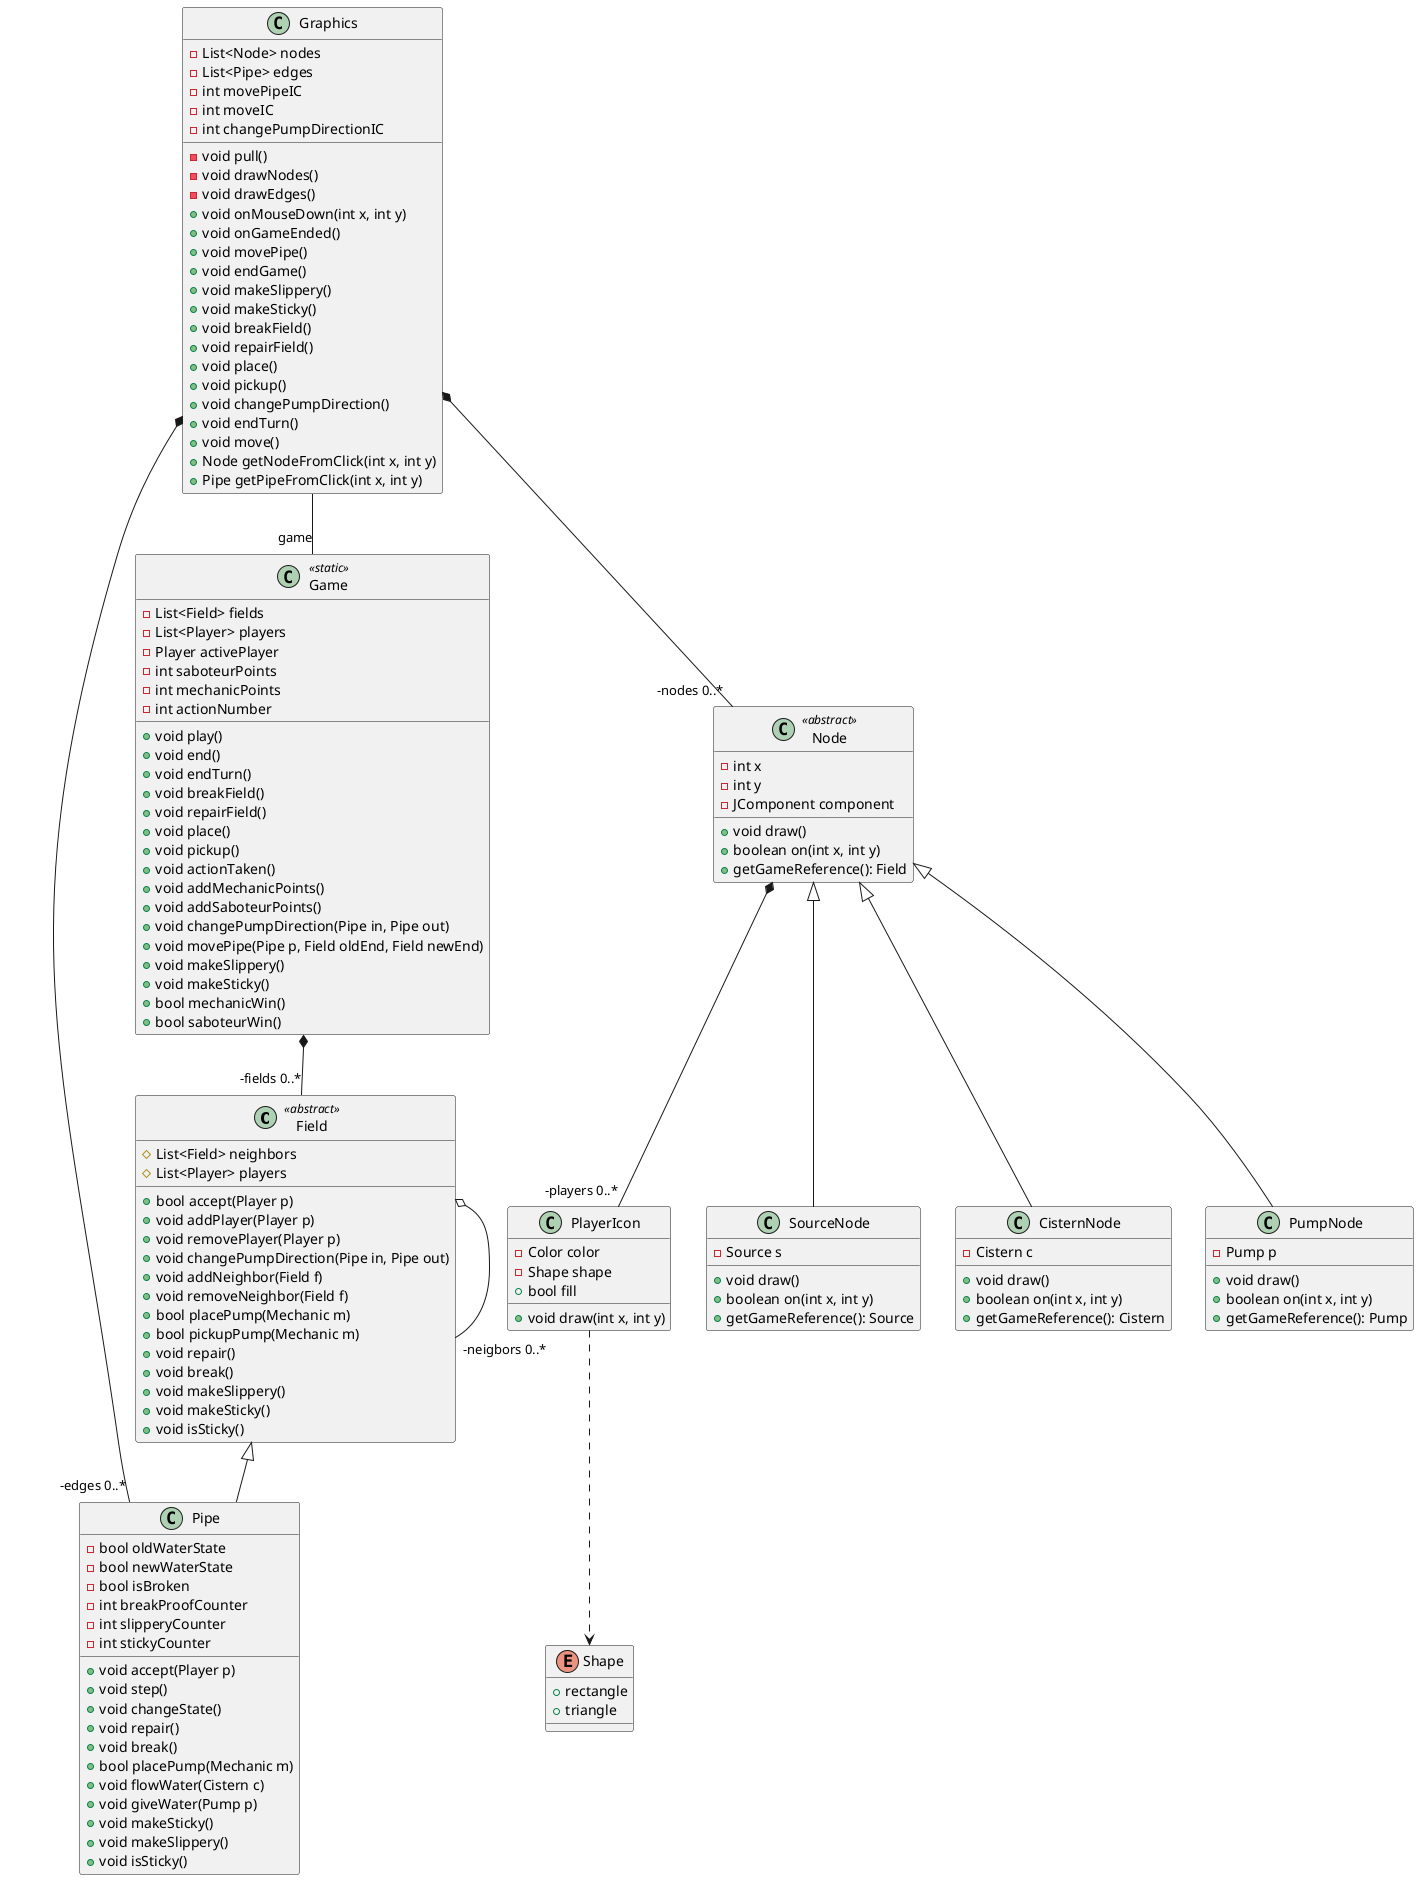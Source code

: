 @startuml new_class_diagram

' Mechanic -[dashed]-> Pump

' Pipe -[dashed]-|> Stateful
class Field <<abstract>> {
    #List<Field> neighbors
    #List<Player> players
    +bool accept(Player p)
    +void addPlayer(Player p)
    +void removePlayer(Player p)
    +void changePumpDirection(Pipe in, Pipe out)
    +void addNeighbor(Field f)
    +void removeNeighbor(Field f)
    +bool placePump(Mechanic m)
    +bool pickupPump(Mechanic m)
    +void repair()
    +void break()
    +void makeSlippery()
    +void makeSticky()
    +void isSticky()
}
Field o-- "-neigbors 0..*" Field

class Pipe extends Field {
    -bool oldWaterState
    -bool newWaterState
    -bool isBroken
    -int breakProofCounter
    -int slipperyCounter
    -int stickyCounter
    +void accept(Player p)
    +void step()
    +void changeState()
    +void repair()
    +void break()
    +bool placePump(Mechanic m)
    +void flowWater(Cistern c)
    +void giveWater(Pump p)
    +void makeSticky()
    +void makeSlippery()
    +void isSticky()
}
' Pipe -[dashed]|> Periodic
' Pipe -[dashed]-> Pump

class Game <<static>> {
    -List<Field> fields
    -List<Player> players
    -Player activePlayer
    -int saboteurPoints
    -int mechanicPoints
    -int actionNumber
    +void play()
    +void end()
    +void endTurn()
    +void breakField()
    +void repairField()
    +void place()
    +void pickup()
    +void actionTaken()
    +void addMechanicPoints()
    +void addSaboteurPoints()
    +void changePumpDirection(Pipe in, Pipe out)
    +void movePipe(Pipe p, Field oldEnd, Field newEnd)
    +void makeSlippery()
    +void makeSticky()
    +bool mechanicWin()
    +bool saboteurWin()
}

class Graphics {
    -List<Node> nodes
    -List<Pipe> edges
    -int movePipeIC
    -int moveIC
    -int changePumpDirectionIC
    -void pull()
    -void drawNodes()
    -void drawEdges()
    +void onMouseDown(int x, int y)
    +void onGameEnded()
    +void movePipe()
    +void endGame()
    +void makeSlippery()
    +void makeSticky()
    +void breakField()
    +void repairField()
    +void place()
    +void pickup()
    +void changePumpDirection()
    +void endTurn()
    +void move()
    +Node getNodeFromClick(int x, int y)
    +Pipe getPipeFromClick(int x, int y)
}

Graphics --"game" Game

Enum Shape {
    +rectangle
    +triangle
}

class PlayerIcon{
    -Color color
    -Shape shape
    +bool fill
    +void draw(int x, int y)
}

PlayerIcon -[dashed]-> Shape

class Node <<abstract>>{
    -int x
    -int y
    -JComponent component
    +void draw()
    +boolean on(int x, int y)
    +getGameReference(): Field
}

class SourceNode extends Node{
    -Source s
    +void draw()
    +boolean on(int x, int y)
    +getGameReference(): Source
}

class CisternNode extends Node{
    -Cistern c
    +void draw()
    +boolean on(int x, int y)
    +getGameReference(): Cistern
}

class PumpNode extends Node{
    -Pump p
    +void draw()
    +boolean on(int x, int y)
    +getGameReference(): Pump
}
Graphics *-- "-nodes 0..*" Node
Graphics *-- "-edges 0..*" Pipe
Node *-- "-players 0..*" PlayerIcon
Game *-- "-fields 0..*" Field

' Game -[dashed]-> Pipe
' Game -[dashed]-> Timer

' remove Game
' remove Periodic
' remove Timer
' remove Player
' remove Saboteur
' remove Mechanic
' remove Field
' remove Cistern
' remove Pump
' remove Pipe
' remove Source
' remove Stateful

' Code cemetery below :-/
' Game "-game 1" --- "-graphics 1" Graphics

' enum Button {
'     +MoveButton
'     +BreakButton
'     +RepairButton
'     +PickupButton
'     +PlaceButton
'     +EndTurnButton
'     +ChangePumpDirection
' }
' class Graphics <<static>> {
'     -Game game
'     +void renderMap()
'     +void buttonPushed(Button b)
' }

@enduml



